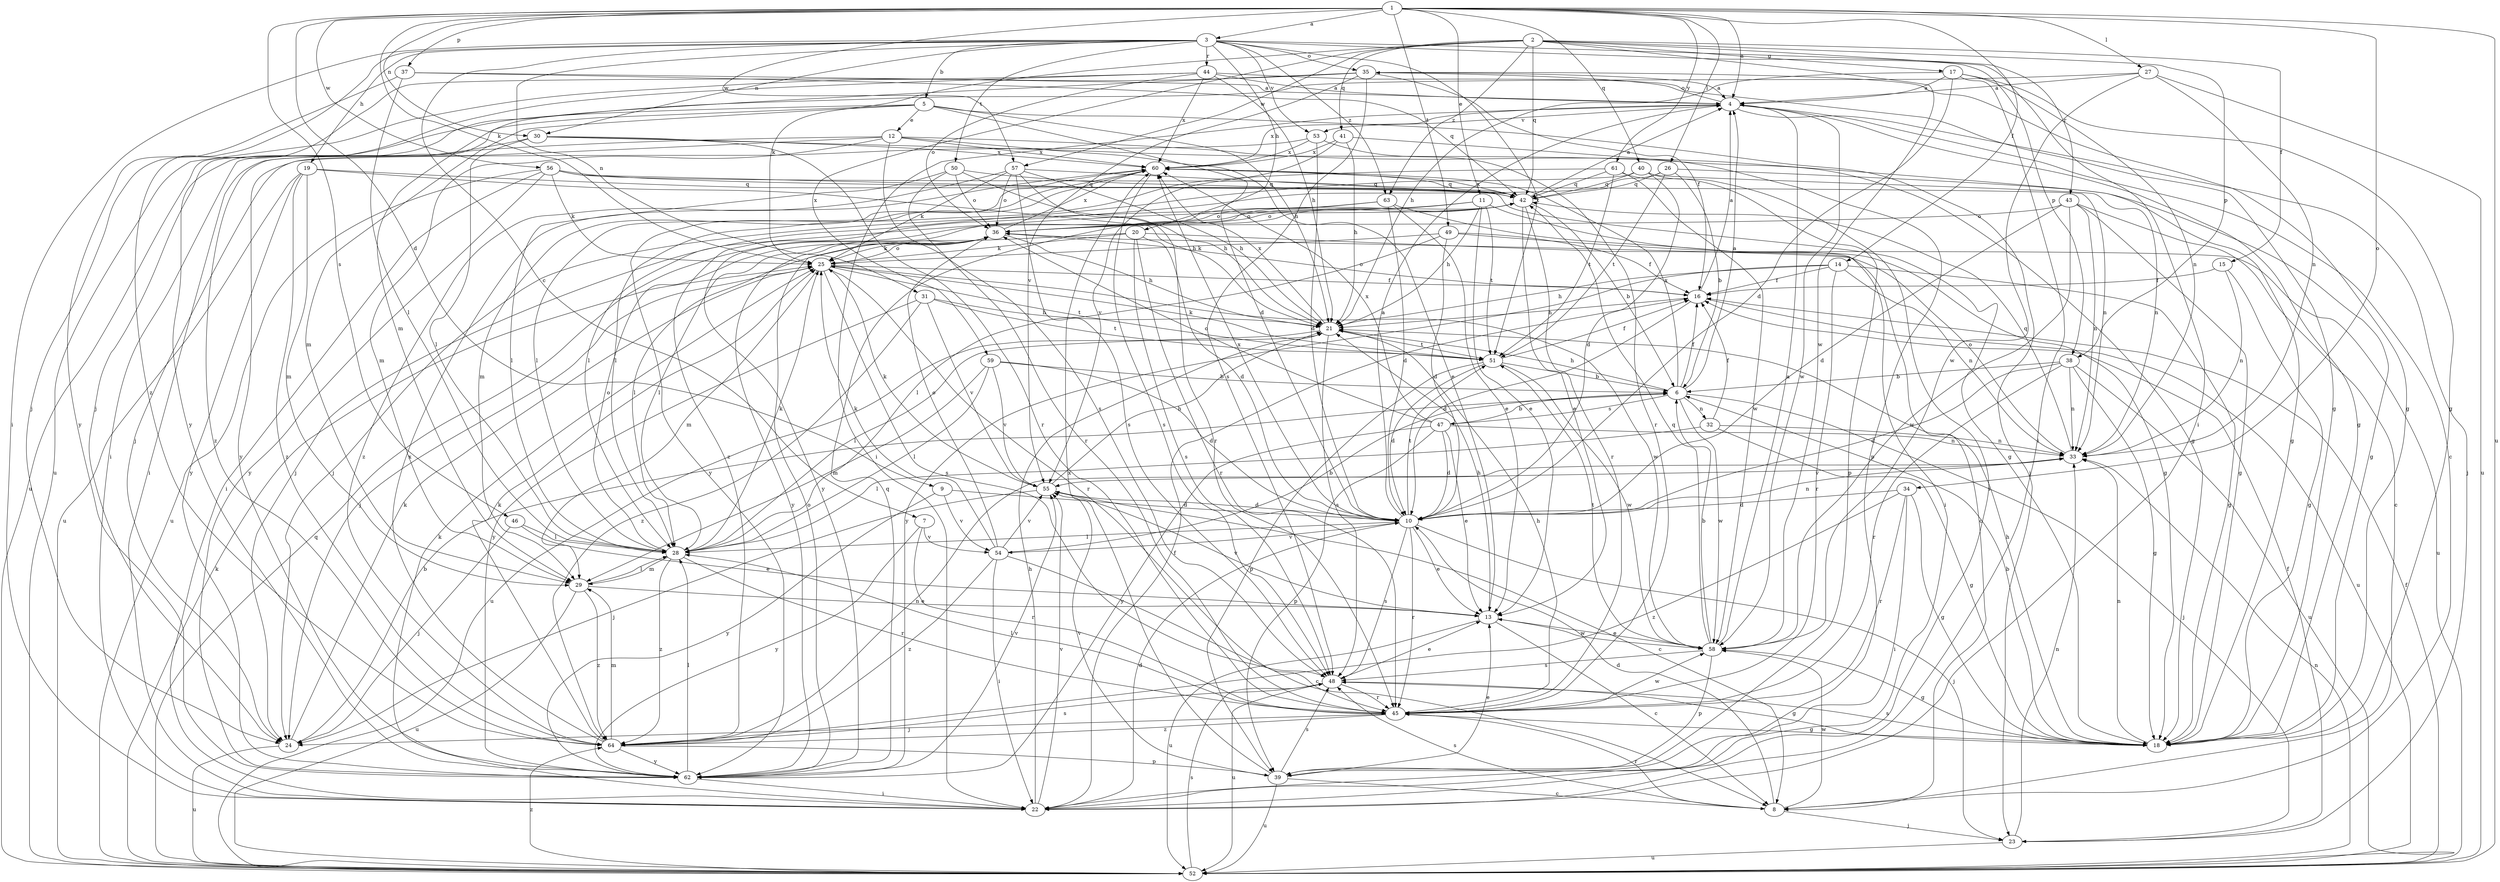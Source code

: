 strict digraph  {
	1 -> 3 [label=a];
	1 -> 4 [label=a];
	6 -> 4 [label=a];
	10 -> 4 [label=a];
	16 -> 4 [label=a];
	17 -> 4 [label=a];
	27 -> 4 [label=a];
	35 -> 4 [label=a];
	37 -> 4 [label=a];
	42 -> 4 [label=a];
	44 -> 4 [label=a];
	58 -> 4 [label=a];
	3 -> 5 [label=b];
	18 -> 6 [label=b];
	24 -> 6 [label=b];
	26 -> 6 [label=b];
	38 -> 6 [label=b];
	42 -> 6 [label=b];
	47 -> 6 [label=b];
	51 -> 6 [label=b];
	54 -> 6 [label=b];
	58 -> 6 [label=b];
	59 -> 6 [label=b];
	3 -> 7 [label=c];
	4 -> 8 [label=c];
	13 -> 8 [label=c];
	20 -> 8 [label=c];
	39 -> 8 [label=c];
	43 -> 8 [label=c];
	54 -> 8 [label=c];
	55 -> 8 [label=c];
	1 -> 9 [label=d];
	5 -> 10 [label=d];
	8 -> 10 [label=d];
	9 -> 10 [label=d];
	16 -> 10 [label=d];
	17 -> 10 [label=d];
	20 -> 10 [label=d];
	22 -> 10 [label=d];
	34 -> 10 [label=d];
	38 -> 10 [label=d];
	40 -> 10 [label=d];
	43 -> 10 [label=d];
	47 -> 10 [label=d];
	49 -> 10 [label=d];
	51 -> 10 [label=d];
	53 -> 10 [label=d];
	55 -> 10 [label=d];
	59 -> 10 [label=d];
	63 -> 10 [label=d];
	1 -> 11 [label=e];
	5 -> 12 [label=e];
	10 -> 13 [label=e];
	11 -> 13 [label=e];
	12 -> 13 [label=e];
	29 -> 13 [label=e];
	39 -> 13 [label=e];
	42 -> 13 [label=e];
	46 -> 13 [label=e];
	47 -> 13 [label=e];
	48 -> 13 [label=e];
	58 -> 13 [label=e];
	63 -> 13 [label=e];
	1 -> 14 [label=f];
	2 -> 15 [label=f];
	6 -> 16 [label=f];
	14 -> 16 [label=f];
	15 -> 16 [label=f];
	22 -> 16 [label=f];
	23 -> 16 [label=f];
	25 -> 16 [label=f];
	32 -> 16 [label=f];
	35 -> 16 [label=f];
	49 -> 16 [label=f];
	51 -> 16 [label=f];
	52 -> 16 [label=f];
	2 -> 17 [label=g];
	4 -> 18 [label=g];
	12 -> 18 [label=g];
	14 -> 18 [label=g];
	15 -> 18 [label=g];
	17 -> 18 [label=g];
	26 -> 18 [label=g];
	30 -> 18 [label=g];
	32 -> 18 [label=g];
	34 -> 18 [label=g];
	35 -> 18 [label=g];
	38 -> 18 [label=g];
	43 -> 18 [label=g];
	44 -> 18 [label=g];
	45 -> 18 [label=g];
	48 -> 18 [label=g];
	56 -> 18 [label=g];
	58 -> 18 [label=g];
	63 -> 18 [label=g];
	3 -> 19 [label=h];
	3 -> 20 [label=h];
	5 -> 21 [label=h];
	6 -> 21 [label=h];
	11 -> 21 [label=h];
	13 -> 21 [label=h];
	14 -> 21 [label=h];
	16 -> 21 [label=h];
	17 -> 21 [label=h];
	18 -> 21 [label=h];
	19 -> 21 [label=h];
	22 -> 21 [label=h];
	31 -> 21 [label=h];
	36 -> 21 [label=h];
	41 -> 21 [label=h];
	44 -> 21 [label=h];
	45 -> 21 [label=h];
	50 -> 21 [label=h];
	55 -> 21 [label=h];
	57 -> 21 [label=h];
	2 -> 22 [label=i];
	3 -> 22 [label=i];
	4 -> 22 [label=i];
	5 -> 22 [label=i];
	11 -> 22 [label=i];
	12 -> 22 [label=i];
	17 -> 22 [label=i];
	34 -> 22 [label=i];
	40 -> 22 [label=i];
	54 -> 22 [label=i];
	56 -> 22 [label=i];
	62 -> 22 [label=i];
	4 -> 23 [label=j];
	5 -> 23 [label=j];
	6 -> 23 [label=j];
	8 -> 23 [label=j];
	10 -> 23 [label=j];
	11 -> 24 [label=j];
	25 -> 24 [label=j];
	27 -> 24 [label=j];
	42 -> 24 [label=j];
	44 -> 24 [label=j];
	45 -> 24 [label=j];
	46 -> 24 [label=j];
	53 -> 24 [label=j];
	55 -> 24 [label=j];
	1 -> 25 [label=k];
	2 -> 25 [label=k];
	20 -> 25 [label=k];
	22 -> 25 [label=k];
	24 -> 25 [label=k];
	28 -> 25 [label=k];
	36 -> 25 [label=k];
	49 -> 25 [label=k];
	51 -> 25 [label=k];
	52 -> 25 [label=k];
	54 -> 25 [label=k];
	55 -> 25 [label=k];
	56 -> 25 [label=k];
	57 -> 25 [label=k];
	64 -> 25 [label=k];
	1 -> 26 [label=l];
	1 -> 27 [label=l];
	10 -> 28 [label=l];
	20 -> 28 [label=l];
	21 -> 28 [label=l];
	29 -> 28 [label=l];
	30 -> 28 [label=l];
	32 -> 28 [label=l];
	36 -> 28 [label=l];
	37 -> 28 [label=l];
	40 -> 28 [label=l];
	45 -> 28 [label=l];
	46 -> 28 [label=l];
	49 -> 28 [label=l];
	50 -> 28 [label=l];
	59 -> 28 [label=l];
	60 -> 28 [label=l];
	61 -> 28 [label=l];
	62 -> 28 [label=l];
	5 -> 29 [label=m];
	12 -> 29 [label=m];
	19 -> 29 [label=m];
	25 -> 29 [label=m];
	28 -> 29 [label=m];
	35 -> 29 [label=m];
	59 -> 29 [label=m];
	60 -> 29 [label=m];
	64 -> 29 [label=m];
	1 -> 30 [label=n];
	3 -> 30 [label=n];
	3 -> 31 [label=n];
	6 -> 32 [label=n];
	10 -> 33 [label=n];
	14 -> 33 [label=n];
	15 -> 33 [label=n];
	17 -> 33 [label=n];
	18 -> 33 [label=n];
	23 -> 33 [label=n];
	27 -> 33 [label=n];
	32 -> 33 [label=n];
	38 -> 33 [label=n];
	40 -> 33 [label=n];
	43 -> 33 [label=n];
	47 -> 33 [label=n];
	52 -> 33 [label=n];
	56 -> 33 [label=n];
	64 -> 33 [label=n];
	1 -> 34 [label=o];
	3 -> 35 [label=o];
	4 -> 35 [label=o];
	11 -> 36 [label=o];
	16 -> 36 [label=o];
	25 -> 36 [label=o];
	28 -> 36 [label=o];
	33 -> 36 [label=o];
	42 -> 36 [label=o];
	43 -> 36 [label=o];
	44 -> 36 [label=o];
	47 -> 36 [label=o];
	50 -> 36 [label=o];
	54 -> 36 [label=o];
	57 -> 36 [label=o];
	62 -> 36 [label=o];
	63 -> 36 [label=o];
	1 -> 37 [label=p];
	2 -> 38 [label=p];
	3 -> 38 [label=p];
	41 -> 39 [label=p];
	47 -> 39 [label=p];
	51 -> 39 [label=p];
	58 -> 39 [label=p];
	61 -> 39 [label=p];
	64 -> 39 [label=p];
	1 -> 40 [label=q];
	2 -> 41 [label=q];
	2 -> 42 [label=q];
	19 -> 42 [label=q];
	26 -> 42 [label=q];
	33 -> 42 [label=q];
	37 -> 42 [label=q];
	40 -> 42 [label=q];
	50 -> 42 [label=q];
	52 -> 42 [label=q];
	56 -> 42 [label=q];
	57 -> 42 [label=q];
	58 -> 42 [label=q];
	60 -> 42 [label=q];
	61 -> 42 [label=q];
	62 -> 42 [label=q];
	3 -> 43 [label=r];
	3 -> 44 [label=r];
	7 -> 45 [label=r];
	8 -> 45 [label=r];
	10 -> 45 [label=r];
	14 -> 45 [label=r];
	20 -> 45 [label=r];
	25 -> 45 [label=r];
	28 -> 45 [label=r];
	30 -> 45 [label=r];
	34 -> 45 [label=r];
	38 -> 45 [label=r];
	42 -> 45 [label=r];
	48 -> 45 [label=r];
	50 -> 45 [label=r];
	53 -> 45 [label=r];
	57 -> 45 [label=r];
	1 -> 46 [label=s];
	6 -> 47 [label=s];
	8 -> 48 [label=s];
	10 -> 48 [label=s];
	12 -> 48 [label=s];
	18 -> 48 [label=s];
	20 -> 48 [label=s];
	21 -> 48 [label=s];
	25 -> 48 [label=s];
	35 -> 48 [label=s];
	39 -> 48 [label=s];
	52 -> 48 [label=s];
	57 -> 48 [label=s];
	58 -> 48 [label=s];
	60 -> 48 [label=s];
	64 -> 48 [label=s];
	1 -> 49 [label=t];
	3 -> 50 [label=t];
	3 -> 51 [label=t];
	10 -> 51 [label=t];
	11 -> 51 [label=t];
	21 -> 51 [label=t];
	25 -> 51 [label=t];
	26 -> 51 [label=t];
	31 -> 51 [label=t];
	58 -> 51 [label=t];
	61 -> 51 [label=t];
	1 -> 52 [label=u];
	5 -> 52 [label=u];
	13 -> 52 [label=u];
	16 -> 52 [label=u];
	19 -> 52 [label=u];
	21 -> 52 [label=u];
	23 -> 52 [label=u];
	24 -> 52 [label=u];
	27 -> 52 [label=u];
	29 -> 52 [label=u];
	35 -> 52 [label=u];
	38 -> 52 [label=u];
	39 -> 52 [label=u];
	48 -> 52 [label=u];
	49 -> 52 [label=u];
	56 -> 52 [label=u];
	3 -> 53 [label=v];
	4 -> 53 [label=v];
	7 -> 54 [label=v];
	9 -> 54 [label=v];
	10 -> 54 [label=v];
	13 -> 55 [label=v];
	22 -> 55 [label=v];
	31 -> 55 [label=v];
	33 -> 55 [label=v];
	35 -> 55 [label=v];
	39 -> 55 [label=v];
	41 -> 55 [label=v];
	54 -> 55 [label=v];
	59 -> 55 [label=v];
	62 -> 55 [label=v];
	1 -> 56 [label=w];
	1 -> 57 [label=w];
	2 -> 57 [label=w];
	2 -> 58 [label=w];
	4 -> 58 [label=w];
	6 -> 58 [label=w];
	8 -> 58 [label=w];
	13 -> 58 [label=w];
	25 -> 58 [label=w];
	27 -> 58 [label=w];
	43 -> 58 [label=w];
	45 -> 58 [label=w];
	51 -> 58 [label=w];
	61 -> 58 [label=w];
	2 -> 59 [label=x];
	4 -> 60 [label=x];
	6 -> 60 [label=x];
	10 -> 60 [label=x];
	12 -> 60 [label=x];
	21 -> 60 [label=x];
	30 -> 60 [label=x];
	36 -> 60 [label=x];
	39 -> 60 [label=x];
	41 -> 60 [label=x];
	42 -> 60 [label=x];
	44 -> 60 [label=x];
	47 -> 60 [label=x];
	53 -> 60 [label=x];
	64 -> 60 [label=x];
	1 -> 61 [label=y];
	7 -> 62 [label=y];
	9 -> 62 [label=y];
	12 -> 62 [label=y];
	14 -> 62 [label=y];
	19 -> 62 [label=y];
	31 -> 62 [label=y];
	36 -> 62 [label=y];
	37 -> 62 [label=y];
	44 -> 62 [label=y];
	47 -> 62 [label=y];
	56 -> 62 [label=y];
	60 -> 62 [label=y];
	63 -> 62 [label=y];
	64 -> 62 [label=y];
	2 -> 63 [label=z];
	3 -> 63 [label=z];
	3 -> 64 [label=z];
	19 -> 64 [label=z];
	26 -> 64 [label=z];
	28 -> 64 [label=z];
	29 -> 64 [label=z];
	30 -> 64 [label=z];
	31 -> 64 [label=z];
	34 -> 64 [label=z];
	45 -> 64 [label=z];
	52 -> 64 [label=z];
	54 -> 64 [label=z];
	57 -> 64 [label=z];
}

